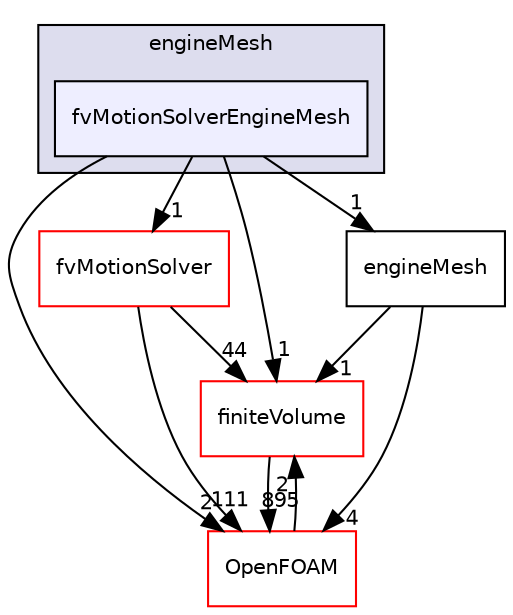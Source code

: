 digraph "src/engine/engineMesh/fvMotionSolverEngineMesh" {
  bgcolor=transparent;
  compound=true
  node [ fontsize="10", fontname="Helvetica"];
  edge [ labelfontsize="10", labelfontname="Helvetica"];
  subgraph clusterdir_519b65c37d0222dfd330392f4e2f4458 {
    graph [ bgcolor="#ddddee", pencolor="black", label="engineMesh" fontname="Helvetica", fontsize="10", URL="dir_519b65c37d0222dfd330392f4e2f4458.html"]
  dir_6b573aeb0885fb680d8c9f0d830aab07 [shape=box, label="fvMotionSolverEngineMesh", style="filled", fillcolor="#eeeeff", pencolor="black", URL="dir_6b573aeb0885fb680d8c9f0d830aab07.html"];
  }
  dir_9bd15774b555cf7259a6fa18f99fe99b [shape=box label="finiteVolume" color="red" URL="dir_9bd15774b555cf7259a6fa18f99fe99b.html"];
  dir_c5473ff19b20e6ec4dfe5c310b3778a8 [shape=box label="OpenFOAM" color="red" URL="dir_c5473ff19b20e6ec4dfe5c310b3778a8.html"];
  dir_f7091aeabaea36e4bb5fe5aa28ecbeff [shape=box label="fvMotionSolver" color="red" URL="dir_f7091aeabaea36e4bb5fe5aa28ecbeff.html"];
  dir_a5039ba4f538f281d2ef96cdafc71598 [shape=box label="engineMesh" URL="dir_a5039ba4f538f281d2ef96cdafc71598.html"];
  dir_9bd15774b555cf7259a6fa18f99fe99b->dir_c5473ff19b20e6ec4dfe5c310b3778a8 [headlabel="895", labeldistance=1.5 headhref="dir_000814_002151.html"];
  dir_c5473ff19b20e6ec4dfe5c310b3778a8->dir_9bd15774b555cf7259a6fa18f99fe99b [headlabel="2", labeldistance=1.5 headhref="dir_002151_000814.html"];
  dir_f7091aeabaea36e4bb5fe5aa28ecbeff->dir_9bd15774b555cf7259a6fa18f99fe99b [headlabel="44", labeldistance=1.5 headhref="dir_001393_000814.html"];
  dir_f7091aeabaea36e4bb5fe5aa28ecbeff->dir_c5473ff19b20e6ec4dfe5c310b3778a8 [headlabel="111", labeldistance=1.5 headhref="dir_001393_002151.html"];
  dir_a5039ba4f538f281d2ef96cdafc71598->dir_9bd15774b555cf7259a6fa18f99fe99b [headlabel="1", labeldistance=1.5 headhref="dir_000670_000814.html"];
  dir_a5039ba4f538f281d2ef96cdafc71598->dir_c5473ff19b20e6ec4dfe5c310b3778a8 [headlabel="4", labeldistance=1.5 headhref="dir_000670_002151.html"];
  dir_6b573aeb0885fb680d8c9f0d830aab07->dir_9bd15774b555cf7259a6fa18f99fe99b [headlabel="1", labeldistance=1.5 headhref="dir_000671_000814.html"];
  dir_6b573aeb0885fb680d8c9f0d830aab07->dir_c5473ff19b20e6ec4dfe5c310b3778a8 [headlabel="2", labeldistance=1.5 headhref="dir_000671_002151.html"];
  dir_6b573aeb0885fb680d8c9f0d830aab07->dir_f7091aeabaea36e4bb5fe5aa28ecbeff [headlabel="1", labeldistance=1.5 headhref="dir_000671_001393.html"];
  dir_6b573aeb0885fb680d8c9f0d830aab07->dir_a5039ba4f538f281d2ef96cdafc71598 [headlabel="1", labeldistance=1.5 headhref="dir_000671_000670.html"];
}

